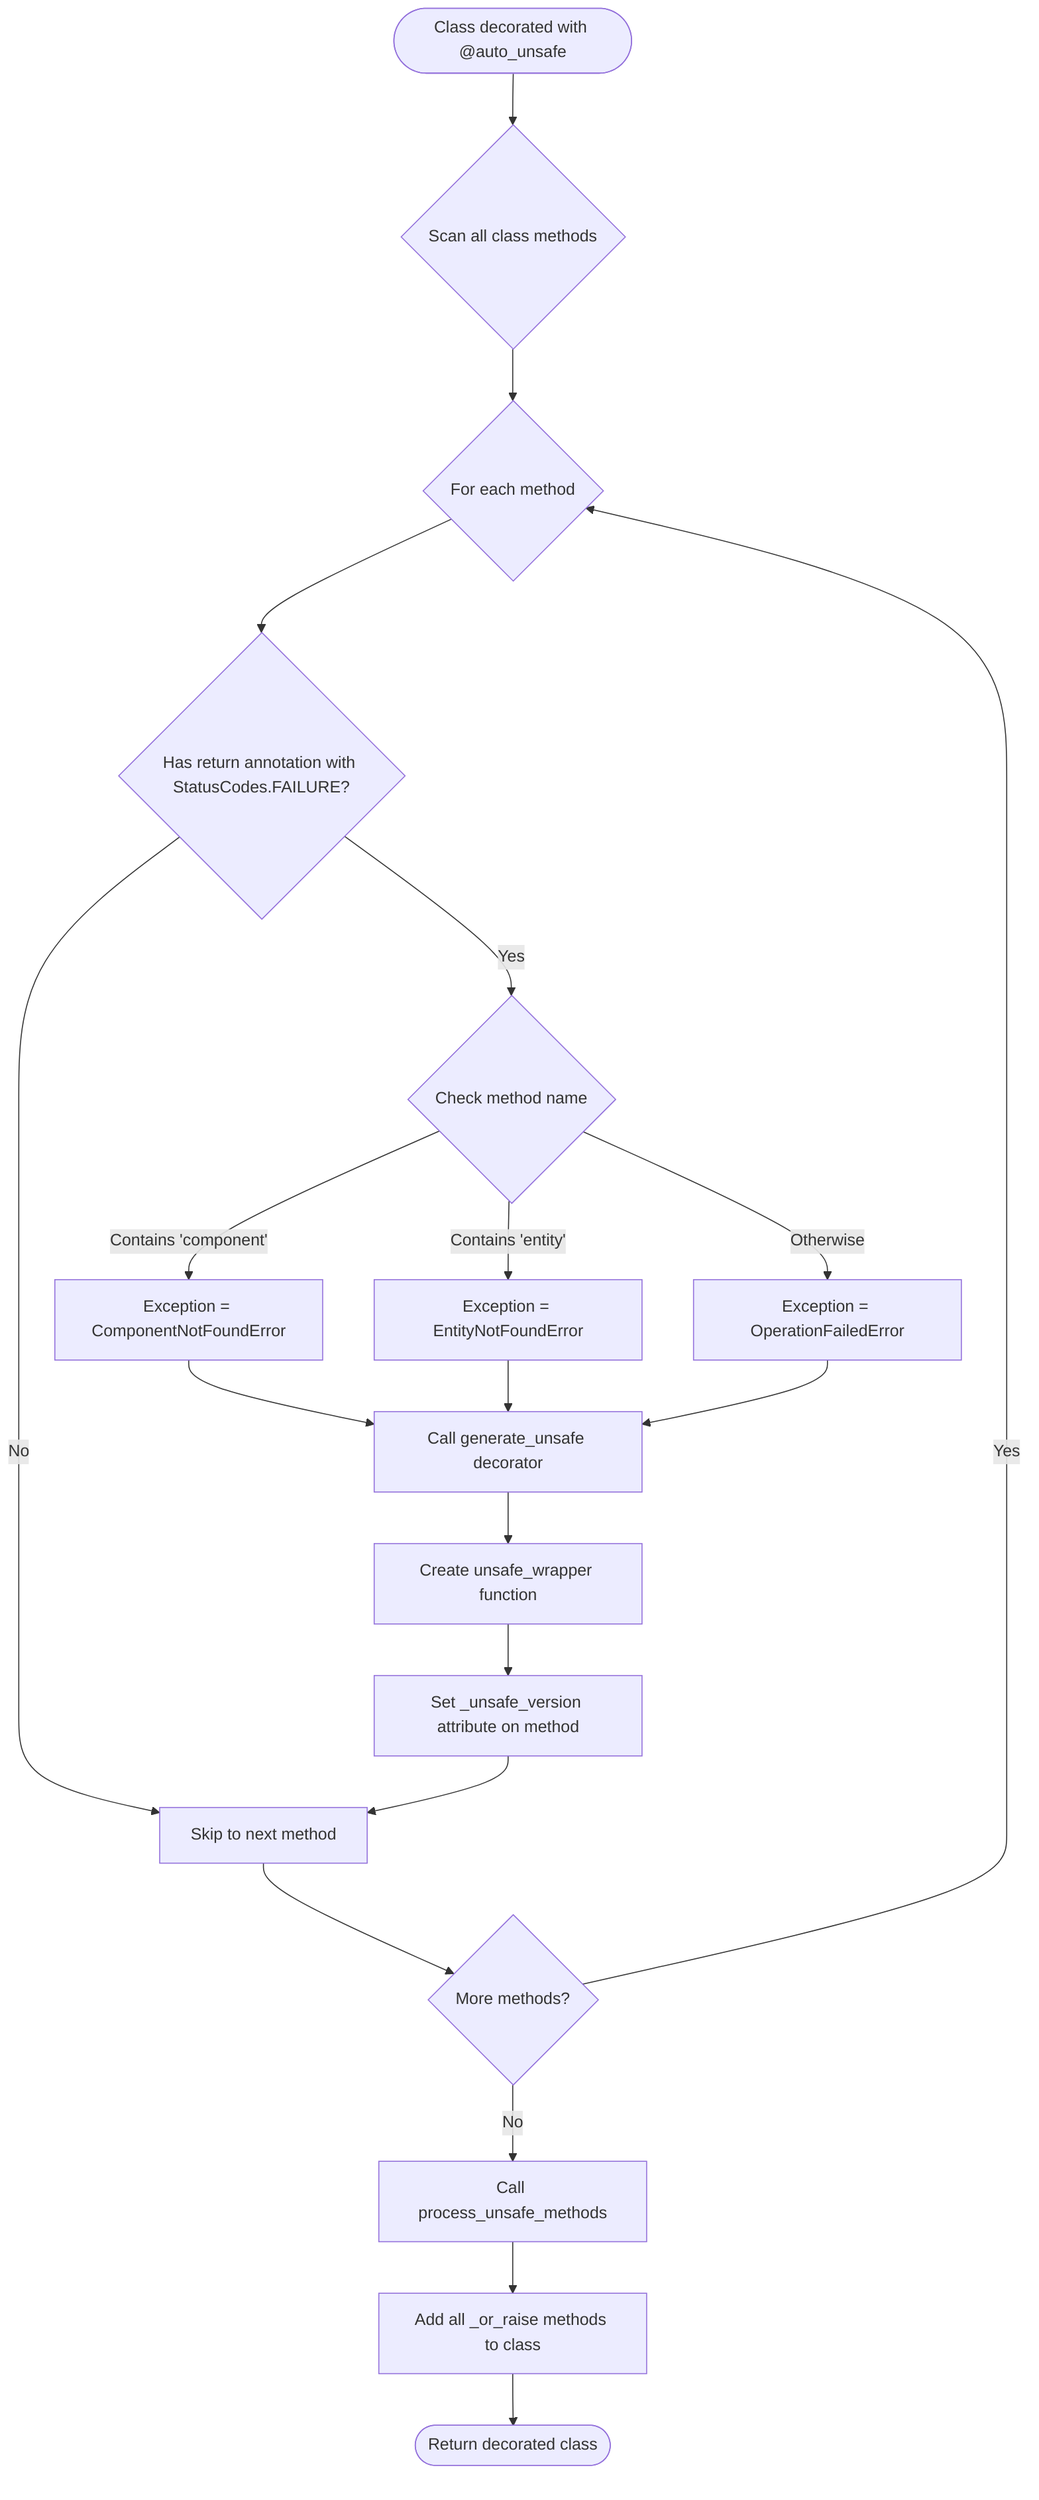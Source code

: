 flowchart TD
    Start([Class decorated with @auto_unsafe]) --> ScanMethods{Scan all class methods}
    
    ScanMethods --> ForEachMethod{For each method}
    
    ForEachMethod --> CheckAnnotations{Has return annotation with StatusCodes.FAILURE?}
    
    CheckAnnotations -->|No| NextMethod[Skip to next method]
    CheckAnnotations -->|Yes| DetermineException{Check method name}
    
    DetermineException -->|Contains 'component'| SetComponentError[Exception = ComponentNotFoundError]
    DetermineException -->|Contains 'entity'| SetEntityError[Exception = EntityNotFoundError]
    DetermineException -->|Otherwise| SetOperationError[Exception = OperationFailedError]
    
    SetComponentError --> GenerateUnsafe[Call generate_unsafe decorator]
    SetEntityError --> GenerateUnsafe
    SetOperationError --> GenerateUnsafe
    
    GenerateUnsafe --> CreateWrapper[Create unsafe_wrapper function]
    CreateWrapper --> SetAttribute[Set _unsafe_version attribute on method]
    
    SetAttribute --> NextMethod
    NextMethod --> MoreMethods{More methods?}
    
    MoreMethods -->|Yes| ForEachMethod
    MoreMethods -->|No| ProcessUnsafe[Call process_unsafe_methods]
    
    ProcessUnsafe --> AddToClass[Add all _or_raise methods to class]
    
    AddToClass --> End([Return decorated class])